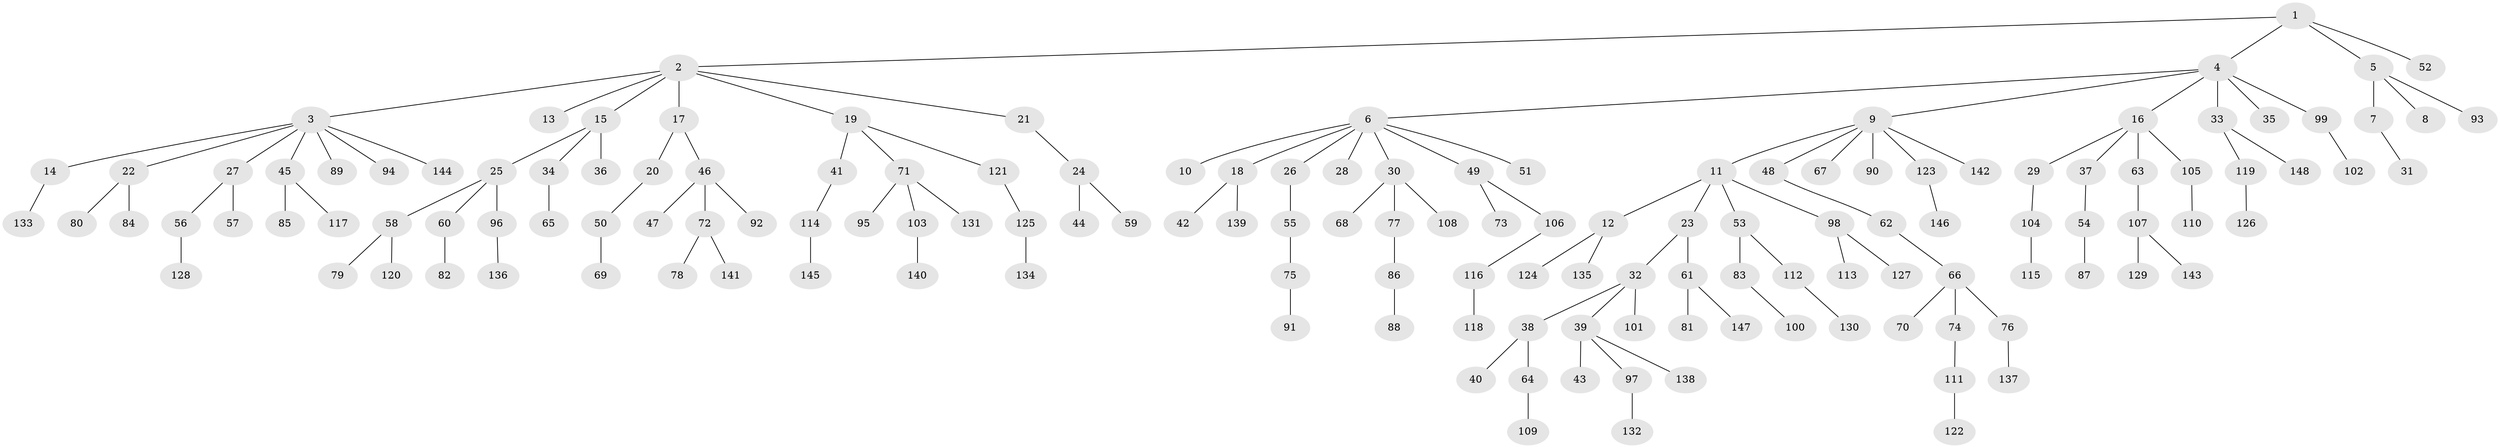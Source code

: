 // Generated by graph-tools (version 1.1) at 2025/53/03/09/25 04:53:10]
// undirected, 148 vertices, 147 edges
graph export_dot {
graph [start="1"]
  node [color=gray90,style=filled];
  1;
  2;
  3;
  4;
  5;
  6;
  7;
  8;
  9;
  10;
  11;
  12;
  13;
  14;
  15;
  16;
  17;
  18;
  19;
  20;
  21;
  22;
  23;
  24;
  25;
  26;
  27;
  28;
  29;
  30;
  31;
  32;
  33;
  34;
  35;
  36;
  37;
  38;
  39;
  40;
  41;
  42;
  43;
  44;
  45;
  46;
  47;
  48;
  49;
  50;
  51;
  52;
  53;
  54;
  55;
  56;
  57;
  58;
  59;
  60;
  61;
  62;
  63;
  64;
  65;
  66;
  67;
  68;
  69;
  70;
  71;
  72;
  73;
  74;
  75;
  76;
  77;
  78;
  79;
  80;
  81;
  82;
  83;
  84;
  85;
  86;
  87;
  88;
  89;
  90;
  91;
  92;
  93;
  94;
  95;
  96;
  97;
  98;
  99;
  100;
  101;
  102;
  103;
  104;
  105;
  106;
  107;
  108;
  109;
  110;
  111;
  112;
  113;
  114;
  115;
  116;
  117;
  118;
  119;
  120;
  121;
  122;
  123;
  124;
  125;
  126;
  127;
  128;
  129;
  130;
  131;
  132;
  133;
  134;
  135;
  136;
  137;
  138;
  139;
  140;
  141;
  142;
  143;
  144;
  145;
  146;
  147;
  148;
  1 -- 2;
  1 -- 4;
  1 -- 5;
  1 -- 52;
  2 -- 3;
  2 -- 13;
  2 -- 15;
  2 -- 17;
  2 -- 19;
  2 -- 21;
  3 -- 14;
  3 -- 22;
  3 -- 27;
  3 -- 45;
  3 -- 89;
  3 -- 94;
  3 -- 144;
  4 -- 6;
  4 -- 9;
  4 -- 16;
  4 -- 33;
  4 -- 35;
  4 -- 99;
  5 -- 7;
  5 -- 8;
  5 -- 93;
  6 -- 10;
  6 -- 18;
  6 -- 26;
  6 -- 28;
  6 -- 30;
  6 -- 49;
  6 -- 51;
  7 -- 31;
  9 -- 11;
  9 -- 48;
  9 -- 67;
  9 -- 90;
  9 -- 123;
  9 -- 142;
  11 -- 12;
  11 -- 23;
  11 -- 53;
  11 -- 98;
  12 -- 124;
  12 -- 135;
  14 -- 133;
  15 -- 25;
  15 -- 34;
  15 -- 36;
  16 -- 29;
  16 -- 37;
  16 -- 63;
  16 -- 105;
  17 -- 20;
  17 -- 46;
  18 -- 42;
  18 -- 139;
  19 -- 41;
  19 -- 71;
  19 -- 121;
  20 -- 50;
  21 -- 24;
  22 -- 80;
  22 -- 84;
  23 -- 32;
  23 -- 61;
  24 -- 44;
  24 -- 59;
  25 -- 58;
  25 -- 60;
  25 -- 96;
  26 -- 55;
  27 -- 56;
  27 -- 57;
  29 -- 104;
  30 -- 68;
  30 -- 77;
  30 -- 108;
  32 -- 38;
  32 -- 39;
  32 -- 101;
  33 -- 119;
  33 -- 148;
  34 -- 65;
  37 -- 54;
  38 -- 40;
  38 -- 64;
  39 -- 43;
  39 -- 97;
  39 -- 138;
  41 -- 114;
  45 -- 85;
  45 -- 117;
  46 -- 47;
  46 -- 72;
  46 -- 92;
  48 -- 62;
  49 -- 73;
  49 -- 106;
  50 -- 69;
  53 -- 83;
  53 -- 112;
  54 -- 87;
  55 -- 75;
  56 -- 128;
  58 -- 79;
  58 -- 120;
  60 -- 82;
  61 -- 81;
  61 -- 147;
  62 -- 66;
  63 -- 107;
  64 -- 109;
  66 -- 70;
  66 -- 74;
  66 -- 76;
  71 -- 95;
  71 -- 103;
  71 -- 131;
  72 -- 78;
  72 -- 141;
  74 -- 111;
  75 -- 91;
  76 -- 137;
  77 -- 86;
  83 -- 100;
  86 -- 88;
  96 -- 136;
  97 -- 132;
  98 -- 113;
  98 -- 127;
  99 -- 102;
  103 -- 140;
  104 -- 115;
  105 -- 110;
  106 -- 116;
  107 -- 129;
  107 -- 143;
  111 -- 122;
  112 -- 130;
  114 -- 145;
  116 -- 118;
  119 -- 126;
  121 -- 125;
  123 -- 146;
  125 -- 134;
}
